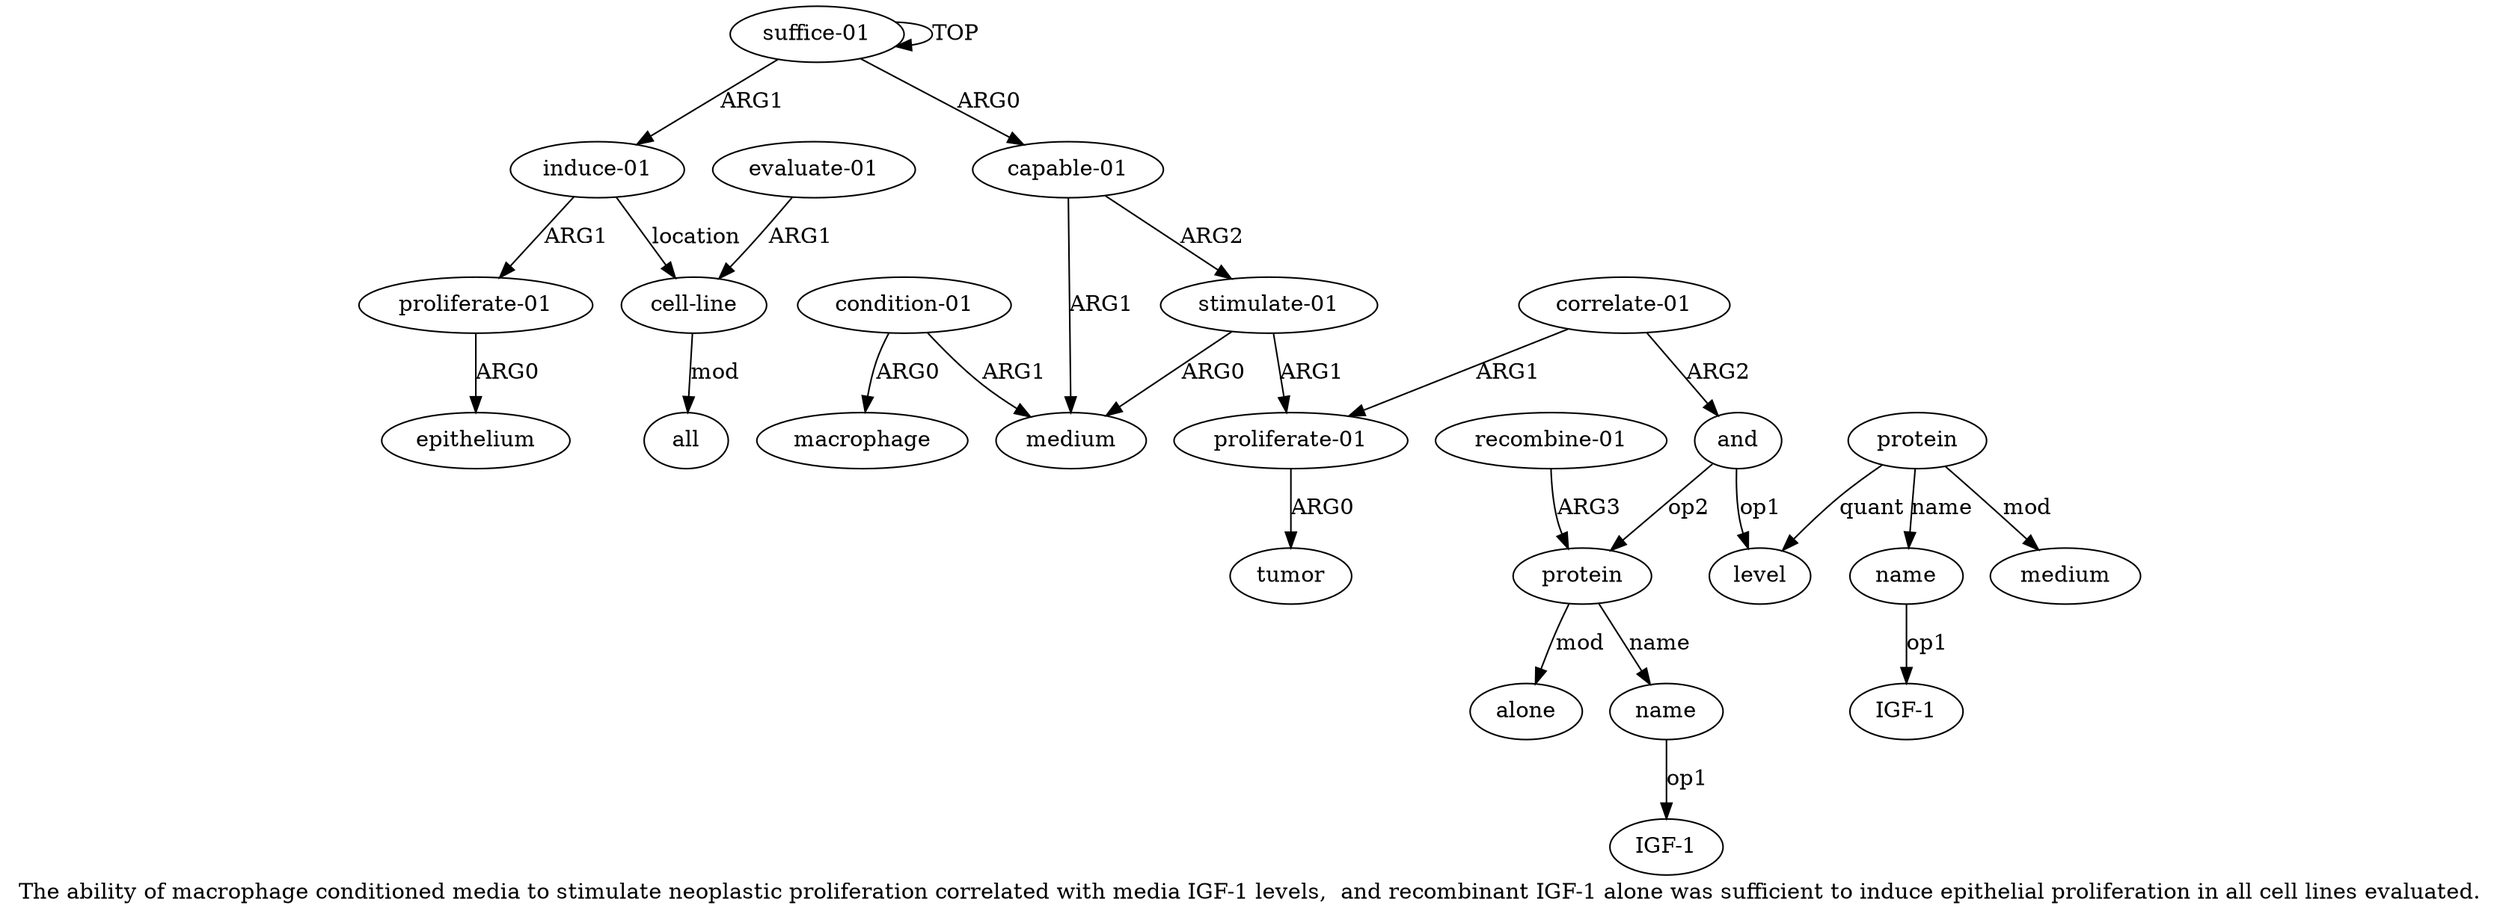 digraph  {
	graph [label="The ability of macrophage conditioned media to stimulate neoplastic proliferation correlated with media IGF-1 levels,  and recombinant \
IGF-1 alone was sufficient to induce epithelial proliferation in all cell lines evaluated."];
	node [label="\N"];
	a20	 [color=black,
		gold_ind=20,
		gold_label=epithelium,
		label=epithelium,
		test_ind=20,
		test_label=epithelium];
	a21	 [color=black,
		gold_ind=21,
		gold_label="cell-line",
		label="cell-line",
		test_ind=21,
		test_label="cell-line"];
	a23	 [color=black,
		gold_ind=23,
		gold_label=all,
		label=all,
		test_ind=23,
		test_label=all];
	a21 -> a23 [key=0,
	color=black,
	gold_label=mod,
	label=mod,
	test_label=mod];
a22 [color=black,
	gold_ind=22,
	gold_label="evaluate-01",
	label="evaluate-01",
	test_ind=22,
	test_label="evaluate-01"];
a22 -> a21 [key=0,
color=black,
gold_label=ARG1,
label=ARG1,
test_label=ARG1];
a15 [color=black,
gold_ind=15,
gold_label=name,
label=name,
test_ind=15,
test_label=name];
"a15 IGF-1" [color=black,
gold_ind=-1,
gold_label="IGF-1",
label="IGF-1",
test_ind=-1,
test_label="IGF-1"];
a15 -> "a15 IGF-1" [key=0,
color=black,
gold_label=op1,
label=op1,
test_label=op1];
a14 [color=black,
gold_ind=14,
gold_label=protein,
label=protein,
test_ind=14,
test_label=protein];
a14 -> a15 [key=0,
color=black,
gold_label=name,
label=name,
test_label=name];
a16 [color=black,
gold_ind=16,
gold_label=alone,
label=alone,
test_ind=16,
test_label=alone];
a14 -> a16 [key=0,
color=black,
gold_label=mod,
label=mod,
test_label=mod];
a17 [color=black,
gold_ind=17,
gold_label="recombine-01",
label="recombine-01",
test_ind=17,
test_label="recombine-01"];
a17 -> a14 [key=0,
color=black,
gold_label=ARG3,
label=ARG3,
test_label=ARG3];
a11 [color=black,
gold_ind=11,
gold_label=protein,
label=protein,
test_ind=11,
test_label=protein];
a10 [color=black,
gold_ind=10,
gold_label=level,
label=level,
test_ind=10,
test_label=level];
a11 -> a10 [key=0,
color=black,
gold_label=quant,
label=quant,
test_label=quant];
a13 [color=black,
gold_ind=13,
gold_label=medium,
label=medium,
test_ind=13,
test_label=medium];
a11 -> a13 [key=0,
color=black,
gold_label=mod,
label=mod,
test_label=mod];
a12 [color=black,
gold_ind=12,
gold_label=name,
label=name,
test_ind=12,
test_label=name];
a11 -> a12 [key=0,
color=black,
gold_label=name,
label=name,
test_label=name];
"a12 IGF-1" [color=black,
gold_ind=-1,
gold_label="IGF-1",
label="IGF-1",
test_ind=-1,
test_label="IGF-1"];
a12 -> "a12 IGF-1" [key=0,
color=black,
gold_label=op1,
label=op1,
test_label=op1];
a19 [color=black,
gold_ind=19,
gold_label="proliferate-01",
label="proliferate-01",
test_ind=19,
test_label="proliferate-01"];
a19 -> a20 [key=0,
color=black,
gold_label=ARG0,
label=ARG0,
test_label=ARG0];
a18 [color=black,
gold_ind=18,
gold_label="induce-01",
label="induce-01",
test_ind=18,
test_label="induce-01"];
a18 -> a21 [key=0,
color=black,
gold_label=location,
label=location,
test_label=location];
a18 -> a19 [key=0,
color=black,
gold_label=ARG1,
label=ARG1,
test_label=ARG1];
a1 [color=black,
gold_ind=1,
gold_label="capable-01",
label="capable-01",
test_ind=1,
test_label="capable-01"];
a3 [color=black,
gold_ind=3,
gold_label=medium,
label=medium,
test_ind=3,
test_label=medium];
a1 -> a3 [key=0,
color=black,
gold_label=ARG1,
label=ARG1,
test_label=ARG1];
a2 [color=black,
gold_ind=2,
gold_label="stimulate-01",
label="stimulate-01",
test_ind=2,
test_label="stimulate-01"];
a1 -> a2 [key=0,
color=black,
gold_label=ARG2,
label=ARG2,
test_label=ARG2];
a0 [color=black,
gold_ind=0,
gold_label="suffice-01",
label="suffice-01",
test_ind=0,
test_label="suffice-01"];
a0 -> a18 [key=0,
color=black,
gold_label=ARG1,
label=ARG1,
test_label=ARG1];
a0 -> a1 [key=0,
color=black,
gold_label=ARG0,
label=ARG0,
test_label=ARG0];
a0 -> a0 [key=0,
color=black,
gold_label=TOP,
label=TOP,
test_label=TOP];
a2 -> a3 [key=0,
color=black,
gold_label=ARG0,
label=ARG0,
test_label=ARG0];
a6 [color=black,
gold_ind=6,
gold_label="proliferate-01",
label="proliferate-01",
test_ind=6,
test_label="proliferate-01"];
a2 -> a6 [key=0,
color=black,
gold_label=ARG1,
label=ARG1,
test_label=ARG1];
a5 [color=black,
gold_ind=5,
gold_label=macrophage,
label=macrophage,
test_ind=5,
test_label=macrophage];
a4 [color=black,
gold_ind=4,
gold_label="condition-01",
label="condition-01",
test_ind=4,
test_label="condition-01"];
a4 -> a3 [key=0,
color=black,
gold_label=ARG1,
label=ARG1,
test_label=ARG1];
a4 -> a5 [key=0,
color=black,
gold_label=ARG0,
label=ARG0,
test_label=ARG0];
a7 [color=black,
gold_ind=7,
gold_label=tumor,
label=tumor,
test_ind=7,
test_label=tumor];
a6 -> a7 [key=0,
color=black,
gold_label=ARG0,
label=ARG0,
test_label=ARG0];
a9 [color=black,
gold_ind=9,
gold_label=and,
label=and,
test_ind=9,
test_label=and];
a9 -> a14 [key=0,
color=black,
gold_label=op2,
label=op2,
test_label=op2];
a9 -> a10 [key=0,
color=black,
gold_label=op1,
label=op1,
test_label=op1];
a8 [color=black,
gold_ind=8,
gold_label="correlate-01",
label="correlate-01",
test_ind=8,
test_label="correlate-01"];
a8 -> a6 [key=0,
color=black,
gold_label=ARG1,
label=ARG1,
test_label=ARG1];
a8 -> a9 [key=0,
color=black,
gold_label=ARG2,
label=ARG2,
test_label=ARG2];
}
